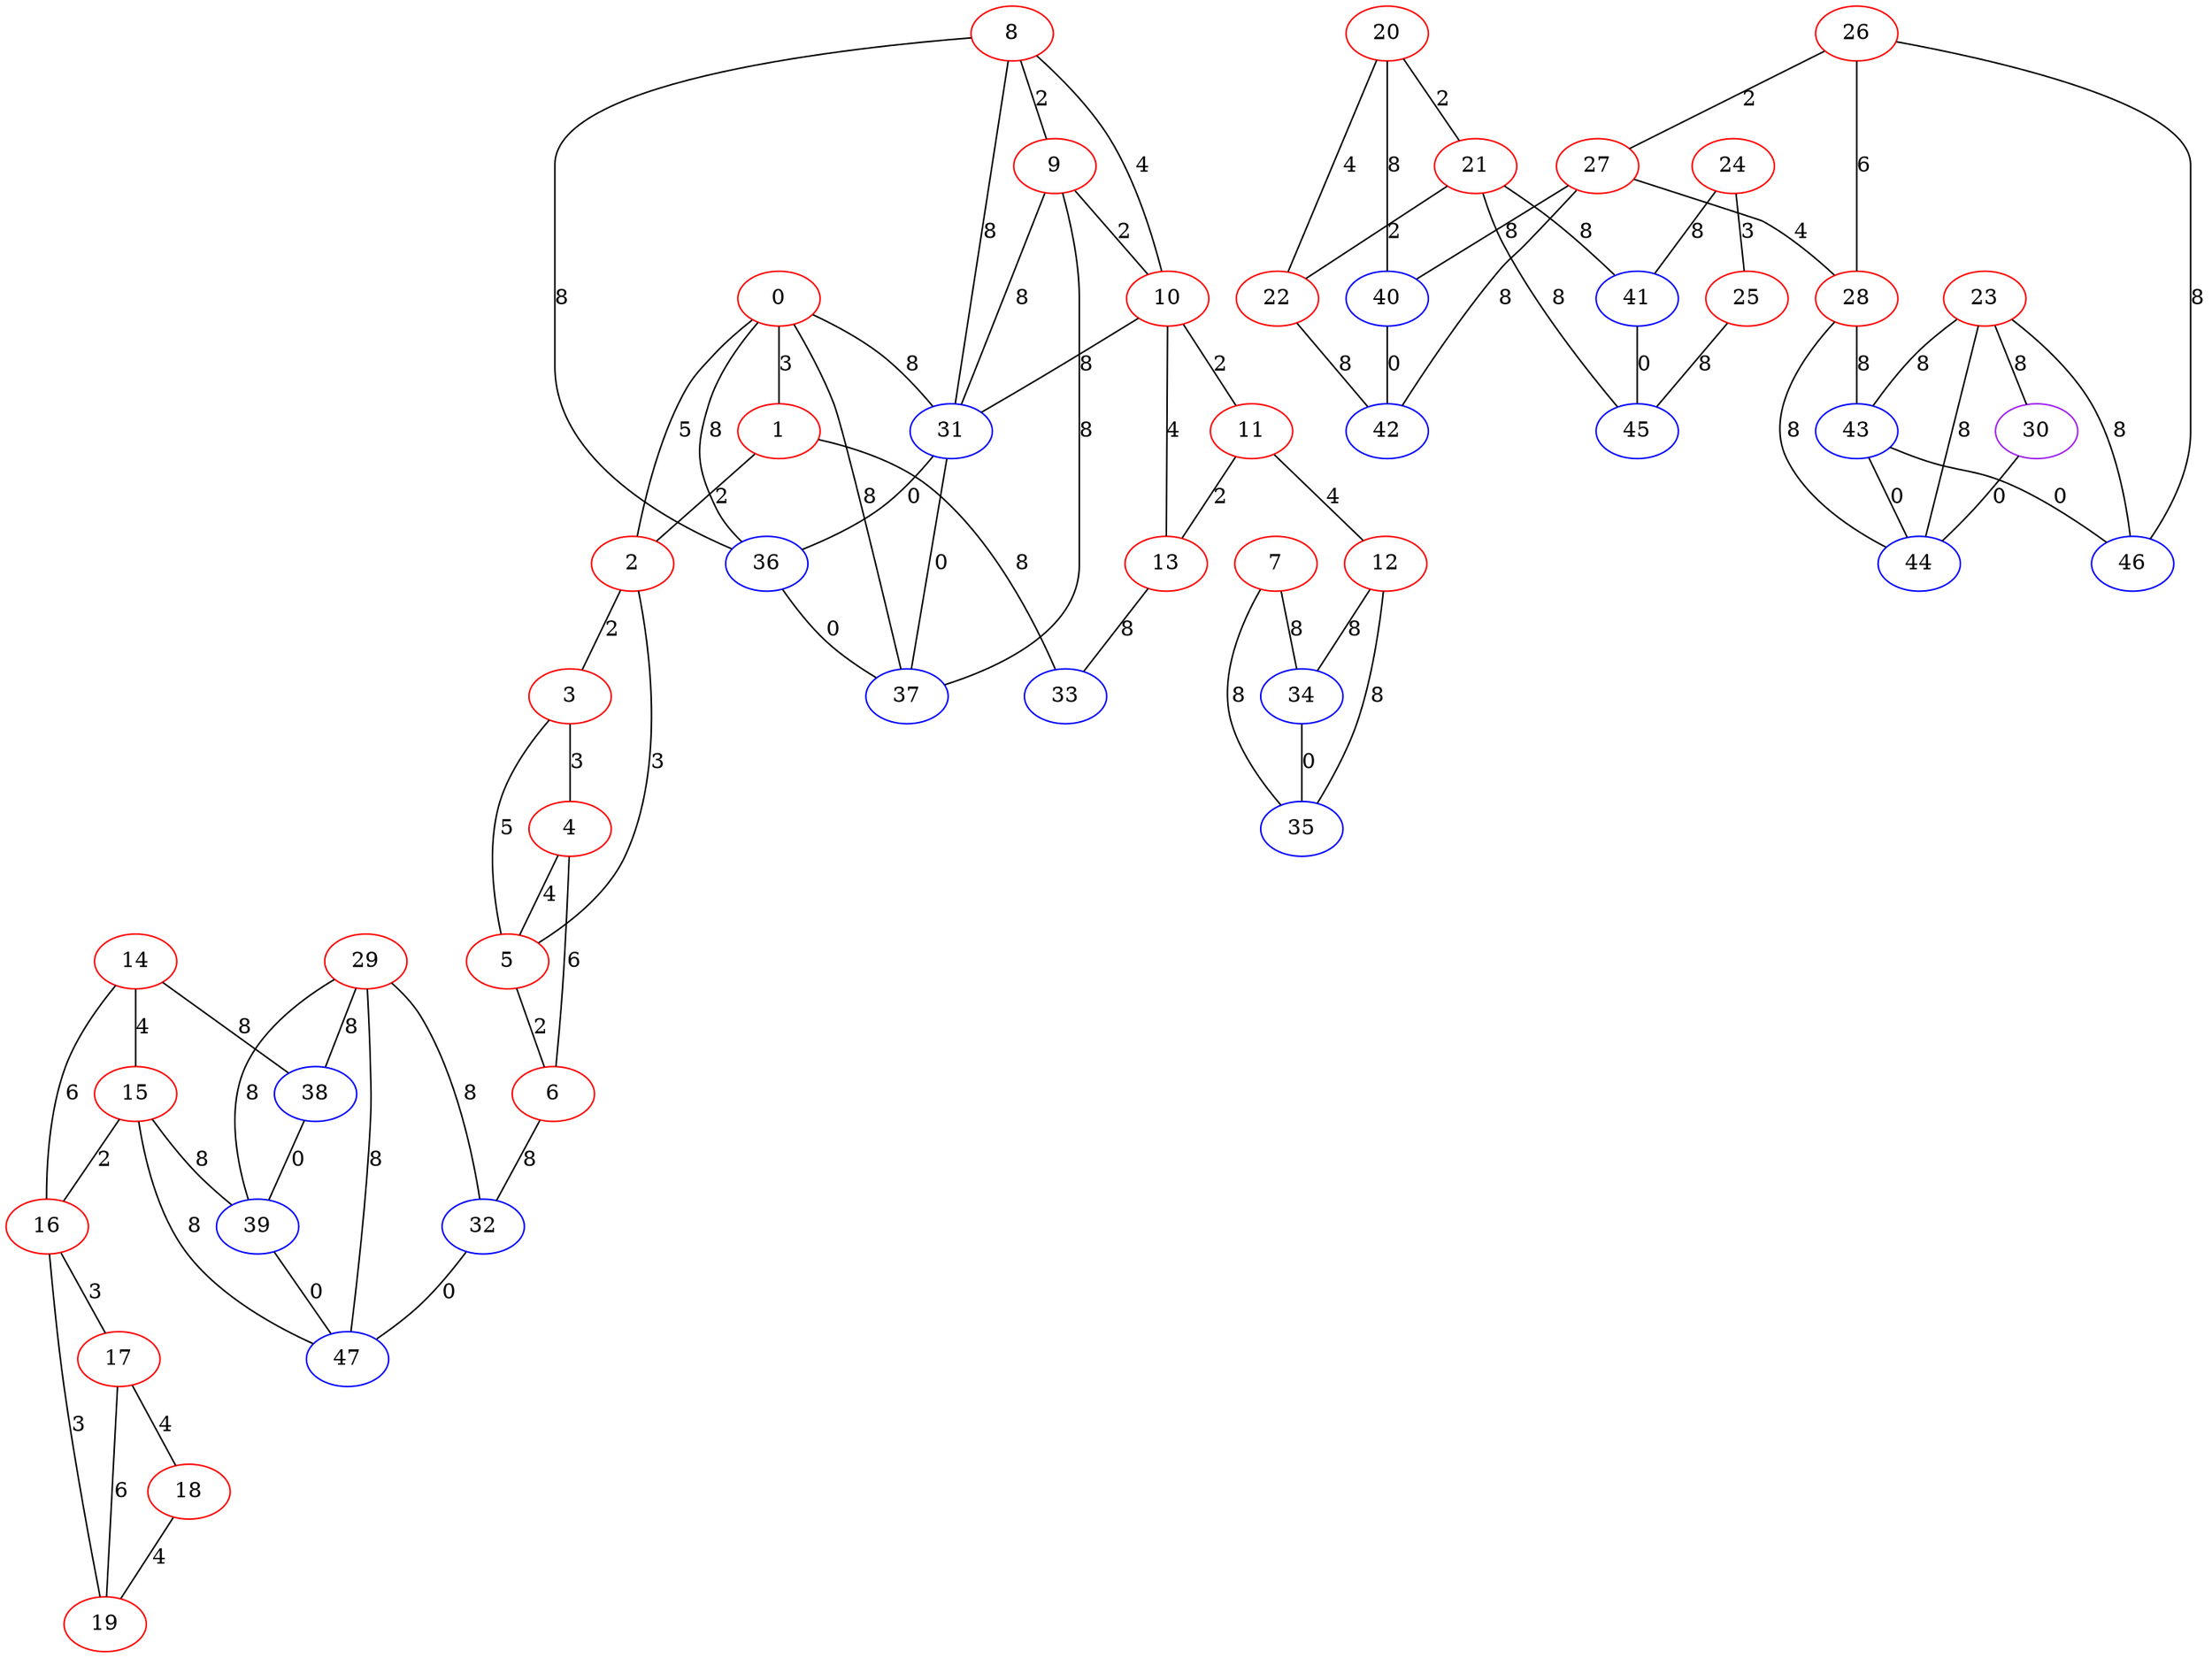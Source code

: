 graph "" {
0 [color=red, weight=1];
1 [color=red, weight=1];
2 [color=red, weight=1];
3 [color=red, weight=1];
4 [color=red, weight=1];
5 [color=red, weight=1];
6 [color=red, weight=1];
7 [color=red, weight=1];
8 [color=red, weight=1];
9 [color=red, weight=1];
10 [color=red, weight=1];
11 [color=red, weight=1];
12 [color=red, weight=1];
13 [color=red, weight=1];
14 [color=red, weight=1];
15 [color=red, weight=1];
16 [color=red, weight=1];
17 [color=red, weight=1];
18 [color=red, weight=1];
19 [color=red, weight=1];
20 [color=red, weight=1];
21 [color=red, weight=1];
22 [color=red, weight=1];
23 [color=red, weight=1];
24 [color=red, weight=1];
25 [color=red, weight=1];
26 [color=red, weight=1];
27 [color=red, weight=1];
28 [color=red, weight=1];
29 [color=red, weight=1];
30 [color=purple, weight=4];
31 [color=blue, weight=3];
32 [color=blue, weight=3];
33 [color=blue, weight=3];
34 [color=blue, weight=3];
35 [color=blue, weight=3];
36 [color=blue, weight=3];
37 [color=blue, weight=3];
38 [color=blue, weight=3];
39 [color=blue, weight=3];
40 [color=blue, weight=3];
41 [color=blue, weight=3];
42 [color=blue, weight=3];
43 [color=blue, weight=3];
44 [color=blue, weight=3];
45 [color=blue, weight=3];
46 [color=blue, weight=3];
47 [color=blue, weight=3];
0 -- 1  [key=0, label=3];
0 -- 2  [key=0, label=5];
0 -- 36  [key=0, label=8];
0 -- 37  [key=0, label=8];
0 -- 31  [key=0, label=8];
1 -- 33  [key=0, label=8];
1 -- 2  [key=0, label=2];
2 -- 3  [key=0, label=2];
2 -- 5  [key=0, label=3];
3 -- 4  [key=0, label=3];
3 -- 5  [key=0, label=5];
4 -- 5  [key=0, label=4];
4 -- 6  [key=0, label=6];
5 -- 6  [key=0, label=2];
6 -- 32  [key=0, label=8];
7 -- 34  [key=0, label=8];
7 -- 35  [key=0, label=8];
8 -- 9  [key=0, label=2];
8 -- 10  [key=0, label=4];
8 -- 36  [key=0, label=8];
8 -- 31  [key=0, label=8];
9 -- 10  [key=0, label=2];
9 -- 37  [key=0, label=8];
9 -- 31  [key=0, label=8];
10 -- 11  [key=0, label=2];
10 -- 13  [key=0, label=4];
10 -- 31  [key=0, label=8];
11 -- 12  [key=0, label=4];
11 -- 13  [key=0, label=2];
12 -- 35  [key=0, label=8];
12 -- 34  [key=0, label=8];
13 -- 33  [key=0, label=8];
14 -- 16  [key=0, label=6];
14 -- 38  [key=0, label=8];
14 -- 15  [key=0, label=4];
15 -- 16  [key=0, label=2];
15 -- 47  [key=0, label=8];
15 -- 39  [key=0, label=8];
16 -- 17  [key=0, label=3];
16 -- 19  [key=0, label=3];
17 -- 18  [key=0, label=4];
17 -- 19  [key=0, label=6];
18 -- 19  [key=0, label=4];
20 -- 40  [key=0, label=8];
20 -- 21  [key=0, label=2];
20 -- 22  [key=0, label=4];
21 -- 41  [key=0, label=8];
21 -- 45  [key=0, label=8];
21 -- 22  [key=0, label=2];
22 -- 42  [key=0, label=8];
23 -- 43  [key=0, label=8];
23 -- 44  [key=0, label=8];
23 -- 30  [key=0, label=8];
23 -- 46  [key=0, label=8];
24 -- 25  [key=0, label=3];
24 -- 41  [key=0, label=8];
25 -- 45  [key=0, label=8];
26 -- 27  [key=0, label=2];
26 -- 28  [key=0, label=6];
26 -- 46  [key=0, label=8];
27 -- 40  [key=0, label=8];
27 -- 28  [key=0, label=4];
27 -- 42  [key=0, label=8];
28 -- 43  [key=0, label=8];
28 -- 44  [key=0, label=8];
29 -- 32  [key=0, label=8];
29 -- 39  [key=0, label=8];
29 -- 38  [key=0, label=8];
29 -- 47  [key=0, label=8];
30 -- 44  [key=0, label=0];
31 -- 36  [key=0, label=0];
31 -- 37  [key=0, label=0];
32 -- 47  [key=0, label=0];
34 -- 35  [key=0, label=0];
36 -- 37  [key=0, label=0];
38 -- 39  [key=0, label=0];
39 -- 47  [key=0, label=0];
40 -- 42  [key=0, label=0];
41 -- 45  [key=0, label=0];
43 -- 44  [key=0, label=0];
43 -- 46  [key=0, label=0];
}
